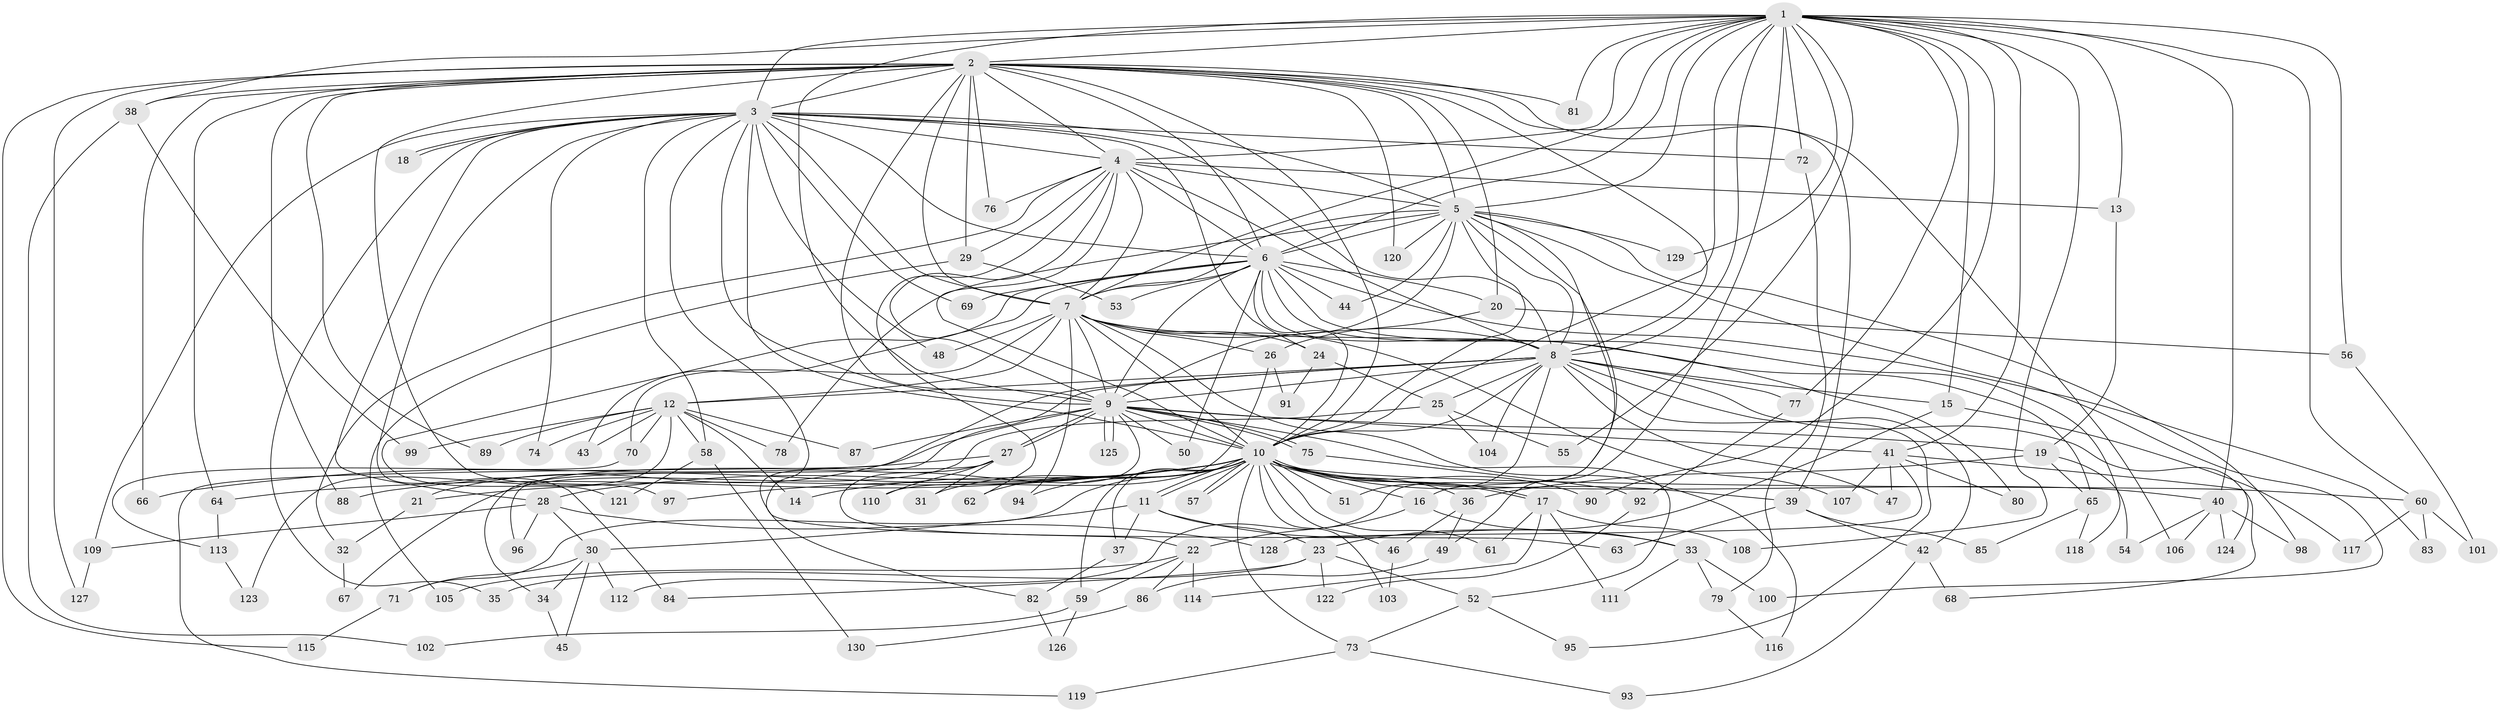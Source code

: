 // Generated by graph-tools (version 1.1) at 2025/14/03/09/25 04:14:08]
// undirected, 130 vertices, 285 edges
graph export_dot {
graph [start="1"]
  node [color=gray90,style=filled];
  1;
  2;
  3;
  4;
  5;
  6;
  7;
  8;
  9;
  10;
  11;
  12;
  13;
  14;
  15;
  16;
  17;
  18;
  19;
  20;
  21;
  22;
  23;
  24;
  25;
  26;
  27;
  28;
  29;
  30;
  31;
  32;
  33;
  34;
  35;
  36;
  37;
  38;
  39;
  40;
  41;
  42;
  43;
  44;
  45;
  46;
  47;
  48;
  49;
  50;
  51;
  52;
  53;
  54;
  55;
  56;
  57;
  58;
  59;
  60;
  61;
  62;
  63;
  64;
  65;
  66;
  67;
  68;
  69;
  70;
  71;
  72;
  73;
  74;
  75;
  76;
  77;
  78;
  79;
  80;
  81;
  82;
  83;
  84;
  85;
  86;
  87;
  88;
  89;
  90;
  91;
  92;
  93;
  94;
  95;
  96;
  97;
  98;
  99;
  100;
  101;
  102;
  103;
  104;
  105;
  106;
  107;
  108;
  109;
  110;
  111;
  112;
  113;
  114;
  115;
  116;
  117;
  118;
  119;
  120;
  121;
  122;
  123;
  124;
  125;
  126;
  127;
  128;
  129;
  130;
  1 -- 2;
  1 -- 3;
  1 -- 4;
  1 -- 5;
  1 -- 6;
  1 -- 7;
  1 -- 8;
  1 -- 9;
  1 -- 10;
  1 -- 13;
  1 -- 15;
  1 -- 38;
  1 -- 40;
  1 -- 41;
  1 -- 49;
  1 -- 55;
  1 -- 56;
  1 -- 60;
  1 -- 72;
  1 -- 77;
  1 -- 81;
  1 -- 90;
  1 -- 108;
  1 -- 129;
  2 -- 3;
  2 -- 4;
  2 -- 5;
  2 -- 6;
  2 -- 7;
  2 -- 8;
  2 -- 9;
  2 -- 10;
  2 -- 20;
  2 -- 29;
  2 -- 38;
  2 -- 39;
  2 -- 64;
  2 -- 66;
  2 -- 76;
  2 -- 81;
  2 -- 88;
  2 -- 89;
  2 -- 97;
  2 -- 106;
  2 -- 115;
  2 -- 120;
  2 -- 127;
  3 -- 4;
  3 -- 5;
  3 -- 6;
  3 -- 7;
  3 -- 8;
  3 -- 9;
  3 -- 10;
  3 -- 18;
  3 -- 18;
  3 -- 24;
  3 -- 28;
  3 -- 35;
  3 -- 48;
  3 -- 58;
  3 -- 63;
  3 -- 69;
  3 -- 72;
  3 -- 74;
  3 -- 84;
  3 -- 109;
  4 -- 5;
  4 -- 6;
  4 -- 7;
  4 -- 8;
  4 -- 9;
  4 -- 10;
  4 -- 13;
  4 -- 29;
  4 -- 32;
  4 -- 62;
  4 -- 76;
  5 -- 6;
  5 -- 7;
  5 -- 8;
  5 -- 9;
  5 -- 10;
  5 -- 16;
  5 -- 44;
  5 -- 78;
  5 -- 98;
  5 -- 100;
  5 -- 112;
  5 -- 120;
  5 -- 129;
  6 -- 7;
  6 -- 8;
  6 -- 9;
  6 -- 10;
  6 -- 20;
  6 -- 43;
  6 -- 44;
  6 -- 50;
  6 -- 53;
  6 -- 69;
  6 -- 80;
  6 -- 83;
  6 -- 118;
  6 -- 121;
  7 -- 8;
  7 -- 9;
  7 -- 10;
  7 -- 12;
  7 -- 24;
  7 -- 26;
  7 -- 48;
  7 -- 65;
  7 -- 70;
  7 -- 94;
  7 -- 107;
  7 -- 116;
  8 -- 9;
  8 -- 10;
  8 -- 12;
  8 -- 15;
  8 -- 21;
  8 -- 25;
  8 -- 34;
  8 -- 42;
  8 -- 47;
  8 -- 51;
  8 -- 77;
  8 -- 95;
  8 -- 104;
  8 -- 124;
  9 -- 10;
  9 -- 19;
  9 -- 22;
  9 -- 27;
  9 -- 27;
  9 -- 41;
  9 -- 50;
  9 -- 52;
  9 -- 75;
  9 -- 75;
  9 -- 87;
  9 -- 119;
  9 -- 125;
  9 -- 125;
  10 -- 11;
  10 -- 11;
  10 -- 14;
  10 -- 16;
  10 -- 17;
  10 -- 17;
  10 -- 21;
  10 -- 28;
  10 -- 31;
  10 -- 36;
  10 -- 37;
  10 -- 39;
  10 -- 40;
  10 -- 46;
  10 -- 51;
  10 -- 57;
  10 -- 57;
  10 -- 59;
  10 -- 60;
  10 -- 61;
  10 -- 62;
  10 -- 64;
  10 -- 71;
  10 -- 73;
  10 -- 88;
  10 -- 90;
  10 -- 94;
  10 -- 97;
  10 -- 103;
  11 -- 23;
  11 -- 30;
  11 -- 33;
  11 -- 37;
  12 -- 14;
  12 -- 43;
  12 -- 58;
  12 -- 70;
  12 -- 74;
  12 -- 78;
  12 -- 87;
  12 -- 89;
  12 -- 99;
  12 -- 123;
  13 -- 19;
  15 -- 23;
  15 -- 117;
  16 -- 22;
  16 -- 33;
  17 -- 61;
  17 -- 108;
  17 -- 111;
  17 -- 114;
  19 -- 36;
  19 -- 54;
  19 -- 65;
  20 -- 26;
  20 -- 56;
  21 -- 32;
  22 -- 59;
  22 -- 86;
  22 -- 105;
  22 -- 114;
  23 -- 35;
  23 -- 52;
  23 -- 84;
  23 -- 122;
  24 -- 25;
  24 -- 91;
  25 -- 55;
  25 -- 67;
  25 -- 104;
  26 -- 91;
  26 -- 110;
  27 -- 31;
  27 -- 66;
  27 -- 82;
  27 -- 96;
  27 -- 110;
  28 -- 30;
  28 -- 96;
  28 -- 109;
  28 -- 128;
  29 -- 53;
  29 -- 105;
  30 -- 34;
  30 -- 45;
  30 -- 71;
  30 -- 112;
  32 -- 67;
  33 -- 79;
  33 -- 100;
  33 -- 111;
  34 -- 45;
  36 -- 46;
  36 -- 49;
  37 -- 82;
  38 -- 99;
  38 -- 102;
  39 -- 42;
  39 -- 63;
  39 -- 85;
  40 -- 54;
  40 -- 98;
  40 -- 106;
  40 -- 124;
  41 -- 47;
  41 -- 68;
  41 -- 80;
  41 -- 107;
  41 -- 128;
  42 -- 68;
  42 -- 93;
  46 -- 103;
  49 -- 86;
  52 -- 73;
  52 -- 95;
  56 -- 101;
  58 -- 121;
  58 -- 130;
  59 -- 102;
  59 -- 126;
  60 -- 83;
  60 -- 101;
  60 -- 117;
  64 -- 113;
  65 -- 85;
  65 -- 118;
  70 -- 113;
  71 -- 115;
  72 -- 79;
  73 -- 93;
  73 -- 119;
  75 -- 92;
  77 -- 92;
  79 -- 116;
  82 -- 126;
  86 -- 130;
  92 -- 122;
  109 -- 127;
  113 -- 123;
}
